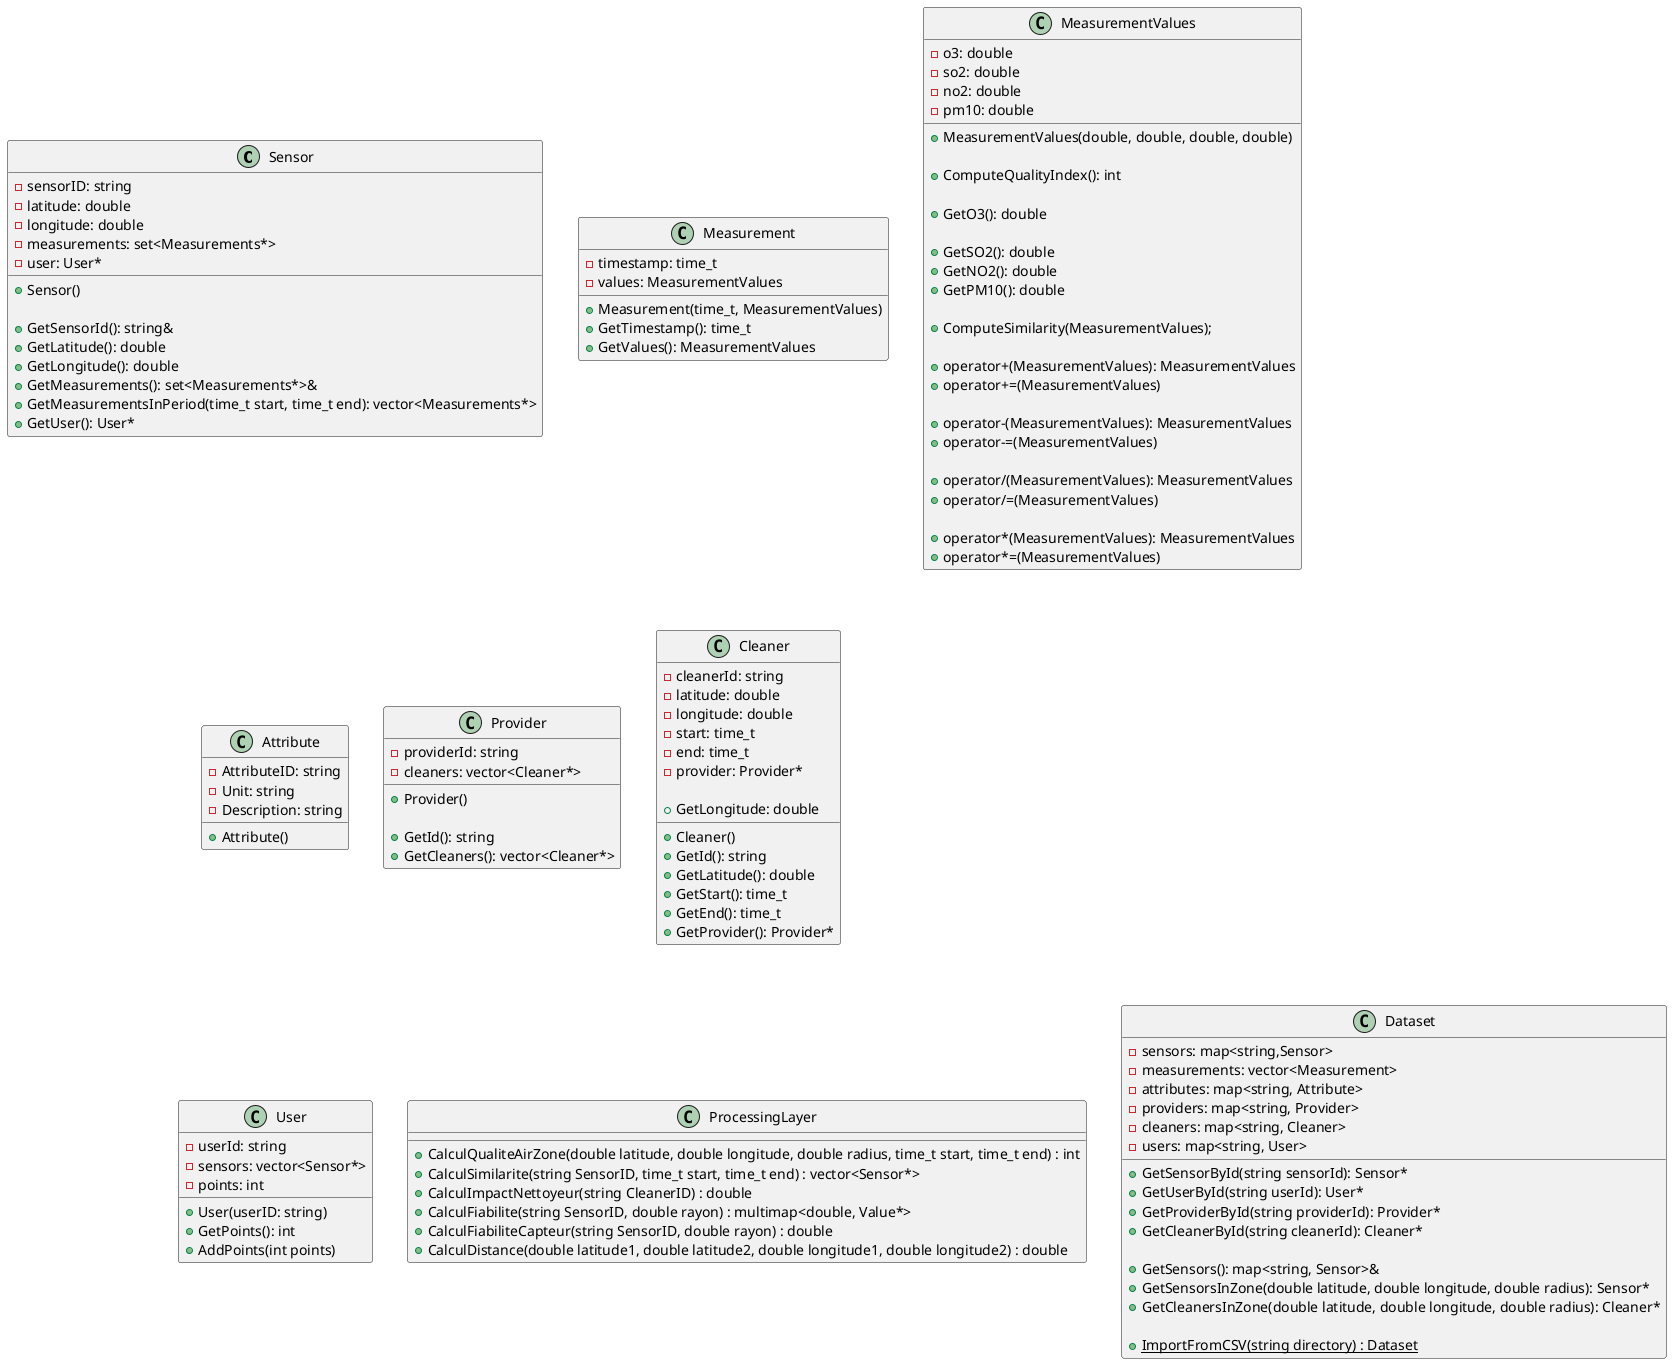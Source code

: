 @startuml

' class Date{
'     -Année: int
'     -Mois: int
'     -Jour: int
'     -Heure: int
'     -Minute: int
'     -Seconde: int
' }

class Sensor {
    - sensorID: string
    - latitude: double
    - longitude: double
    - measurements: set<Measurements*>  
    - user: User*

    + Sensor()

    + GetSensorId(): string&
    + GetLatitude(): double
    + GetLongitude(): double
    + GetMeasurements(): set<Measurements*>&
    + GetMeasurementsInPeriod(time_t start, time_t end): vector<Measurements*>
    + GetUser(): User*
}

class Measurement {
    - timestamp: time_t
    - values: MeasurementValues

    + Measurement(time_t, MeasurementValues)
    + GetTimestamp(): time_t
    + GetValues(): MeasurementValues

}

class MeasurementValues {
    - o3: double
    - so2: double
    - no2: double
    - pm10: double

    + MeasurementValues(double, double, double, double)

    + ComputeQualityIndex(): int

    + GetO3(): double

    + GetSO2(): double
    + GetNO2(): double
    + GetPM10(): double

    + ComputeSimilarity(MeasurementValues);

    + operator+(MeasurementValues): MeasurementValues
    + operator+=(MeasurementValues)

    + operator-(MeasurementValues): MeasurementValues
    + operator-=(MeasurementValues)

    + operator/(MeasurementValues): MeasurementValues
    + operator/=(MeasurementValues)

    + operator*(MeasurementValues): MeasurementValues
    + operator*=(MeasurementValues)
}

class Attribute {
  -AttributeID: string
  -Unit: string
  -Description: string
  +Attribute()
}

class Provider {
  - providerId: string
  - cleaners: vector<Cleaner*>

  + Provider()

  + GetId(): string
  + GetCleaners(): vector<Cleaner*>
}

class Cleaner {
    - cleanerId: string
    - latitude: double
    - longitude: double
    - start: time_t
    - end: time_t
    - provider: Provider*

    + Cleaner()
    + GetId(): string
    + GetLatitude(): double
    + GetLongitude: double
    + GetStart(): time_t
    + GetEnd(): time_t
    + GetProvider(): Provider*
}

class User {
    - userId: string
    - sensors: vector<Sensor*>
    - points: int

    + User(userID: string)
    + GetPoints(): int
    + AddPoints(int points)
}

class ProcessingLayer {
    + CalculQualiteAirZone(double latitude, double longitude, double radius, time_t start, time_t end) : int
    + CalculSimilarite(string SensorID, time_t start, time_t end) : vector<Sensor*>
    + CalculImpactNettoyeur(string CleanerID) : double
    + CalculFiabilite(string SensorID, double rayon) : multimap<double, Value*>
    + CalculFiabiliteCapteur(string SensorID, double rayon) : double
    + CalculDistance(double latitude1, double latitude2, double longitude1, double longitude2) : double
}

class Dataset {
    - sensors: map<string,Sensor>
    - measurements: vector<Measurement>
    - attributes: map<string, Attribute>
    - providers: map<string, Provider>
    - cleaners: map<string, Cleaner>
    - users: map<string, User>

    + GetSensorById(string sensorId): Sensor*
    + GetUserById(string userId): User*
    + GetProviderById(string providerId): Provider*
    + GetCleanerById(string cleanerId): Cleaner*

    + GetSensors(): map<string, Sensor>&
    + GetSensorsInZone(double latitude, double longitude, double radius): Sensor*
    + GetCleanersInZone(double latitude, double longitude, double radius): Cleaner*

    +{static} ImportFromCSV(string directory) : Dataset
}

' Dataset <-- Sensor
' Dataset <-- Measurement
' Dataset <-- Attribute
' Dataset <-- Provider
' Dataset <-- Cleaner
' Dataset <-- User
@enduml

